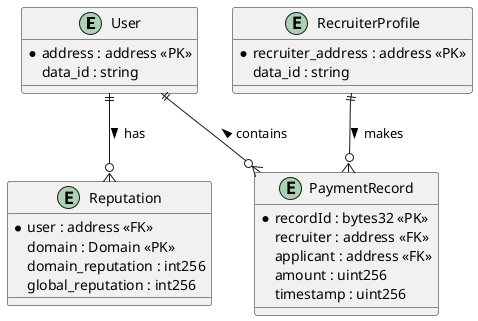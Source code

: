 @startuml
entity User {
  *address : address <<PK>>
  data_id : string
}

entity RecruiterProfile {
  *recruiter_address : address <<PK>>
  data_id : string
}

entity PaymentRecord {
  *recordId : bytes32 <<PK>>
  recruiter : address <<FK>>
  applicant : address <<FK>>
  amount : uint256
  timestamp : uint256
}

entity Reputation {
  *user : address <<FK>>
  domain : Domain <<PK>>
  domain_reputation : int256
  global_reputation : int256
}

RecruiterProfile ||--o{ PaymentRecord : makes >
User ||--o{ PaymentRecord : contains <
User ||--o{ Reputation : has >
@enduml
